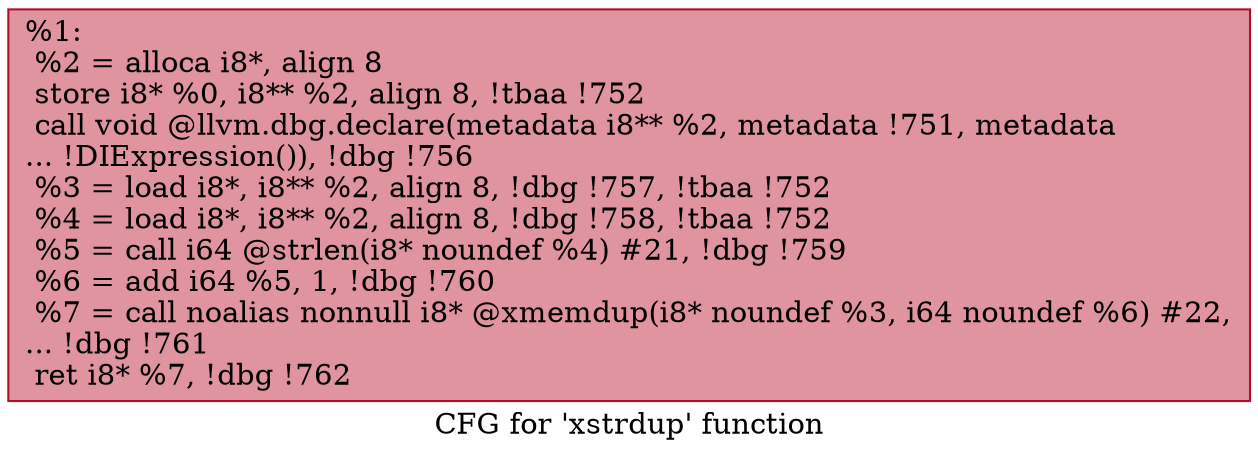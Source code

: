 digraph "CFG for 'xstrdup' function" {
	label="CFG for 'xstrdup' function";

	Node0x1162610 [shape=record,color="#b70d28ff", style=filled, fillcolor="#b70d2870",label="{%1:\l  %2 = alloca i8*, align 8\l  store i8* %0, i8** %2, align 8, !tbaa !752\l  call void @llvm.dbg.declare(metadata i8** %2, metadata !751, metadata\l... !DIExpression()), !dbg !756\l  %3 = load i8*, i8** %2, align 8, !dbg !757, !tbaa !752\l  %4 = load i8*, i8** %2, align 8, !dbg !758, !tbaa !752\l  %5 = call i64 @strlen(i8* noundef %4) #21, !dbg !759\l  %6 = add i64 %5, 1, !dbg !760\l  %7 = call noalias nonnull i8* @xmemdup(i8* noundef %3, i64 noundef %6) #22,\l... !dbg !761\l  ret i8* %7, !dbg !762\l}"];
}
